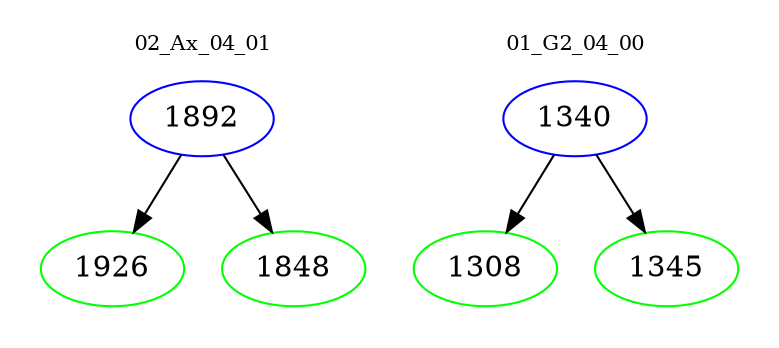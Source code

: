 digraph{
subgraph cluster_0 {
color = white
label = "02_Ax_04_01";
fontsize=10;
T0_1892 [label="1892", color="blue"]
T0_1892 -> T0_1926 [color="black"]
T0_1926 [label="1926", color="green"]
T0_1892 -> T0_1848 [color="black"]
T0_1848 [label="1848", color="green"]
}
subgraph cluster_1 {
color = white
label = "01_G2_04_00";
fontsize=10;
T1_1340 [label="1340", color="blue"]
T1_1340 -> T1_1308 [color="black"]
T1_1308 [label="1308", color="green"]
T1_1340 -> T1_1345 [color="black"]
T1_1345 [label="1345", color="green"]
}
}
